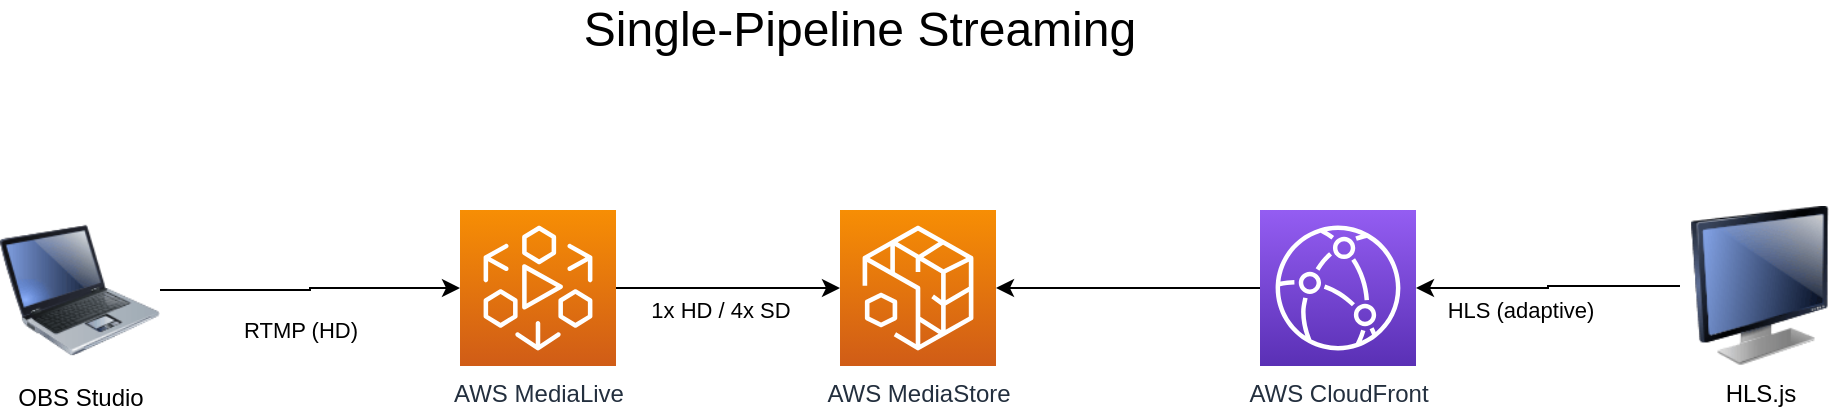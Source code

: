 <mxfile version="14.1.1" type="github">
  <diagram name="Page-1" id="9f46799a-70d6-7492-0946-bef42562c5a5">
    <mxGraphModel dx="1186" dy="1104" grid="1" gridSize="10" guides="1" tooltips="1" connect="1" arrows="1" fold="1" page="1" pageScale="1" pageWidth="1100" pageHeight="850" background="#ffffff" math="0" shadow="0">
      <root>
        <mxCell id="0" />
        <mxCell id="1" parent="0" />
        <mxCell id="1chwfoS5qHe_nQigtcef-9" style="edgeStyle=orthogonalEdgeStyle;rounded=0;orthogonalLoop=1;jettySize=auto;html=1;" edge="1" parent="1" source="1chwfoS5qHe_nQigtcef-1" target="1chwfoS5qHe_nQigtcef-3">
          <mxGeometry relative="1" as="geometry" />
        </mxCell>
        <mxCell id="1chwfoS5qHe_nQigtcef-15" value="1x HD / 4x SD" style="edgeLabel;html=1;align=center;verticalAlign=middle;resizable=0;points=[];" vertex="1" connectable="0" parent="1chwfoS5qHe_nQigtcef-9">
          <mxGeometry x="0.232" y="-2" relative="1" as="geometry">
            <mxPoint x="-17" y="9" as="offset" />
          </mxGeometry>
        </mxCell>
        <mxCell id="1chwfoS5qHe_nQigtcef-1" value="AWS MediaLive" style="outlineConnect=0;fontColor=#232F3E;gradientColor=#F78E04;gradientDirection=north;fillColor=#D05C17;strokeColor=#ffffff;dashed=0;verticalLabelPosition=bottom;verticalAlign=top;align=center;html=1;fontSize=12;fontStyle=0;aspect=fixed;shape=mxgraph.aws4.resourceIcon;resIcon=mxgraph.aws4.elemental_medialive;" vertex="1" parent="1">
          <mxGeometry x="360" y="160" width="78" height="78" as="geometry" />
        </mxCell>
        <mxCell id="1chwfoS5qHe_nQigtcef-3" value="AWS MediaStore" style="outlineConnect=0;fontColor=#232F3E;gradientColor=#F78E04;gradientDirection=north;fillColor=#D05C17;strokeColor=#ffffff;dashed=0;verticalLabelPosition=bottom;verticalAlign=top;align=center;html=1;fontSize=12;fontStyle=0;aspect=fixed;shape=mxgraph.aws4.resourceIcon;resIcon=mxgraph.aws4.elemental_mediastore;" vertex="1" parent="1">
          <mxGeometry x="550" y="160" width="78" height="78" as="geometry" />
        </mxCell>
        <mxCell id="1chwfoS5qHe_nQigtcef-12" style="edgeStyle=orthogonalEdgeStyle;rounded=0;orthogonalLoop=1;jettySize=auto;html=1;" edge="1" parent="1" source="1chwfoS5qHe_nQigtcef-4" target="1chwfoS5qHe_nQigtcef-3">
          <mxGeometry relative="1" as="geometry" />
        </mxCell>
        <mxCell id="1chwfoS5qHe_nQigtcef-4" value="AWS CloudFront" style="outlineConnect=0;fontColor=#232F3E;gradientColor=#945DF2;gradientDirection=north;fillColor=#5A30B5;strokeColor=#ffffff;dashed=0;verticalLabelPosition=bottom;verticalAlign=top;align=center;html=1;fontSize=12;fontStyle=0;aspect=fixed;shape=mxgraph.aws4.resourceIcon;resIcon=mxgraph.aws4.cloudfront;" vertex="1" parent="1">
          <mxGeometry x="760" y="160" width="78" height="78" as="geometry" />
        </mxCell>
        <mxCell id="1chwfoS5qHe_nQigtcef-11" style="edgeStyle=orthogonalEdgeStyle;rounded=0;orthogonalLoop=1;jettySize=auto;html=1;" edge="1" parent="1" source="1chwfoS5qHe_nQigtcef-5" target="1chwfoS5qHe_nQigtcef-4">
          <mxGeometry relative="1" as="geometry" />
        </mxCell>
        <mxCell id="1chwfoS5qHe_nQigtcef-14" value="HLS (adaptive)" style="edgeLabel;html=1;align=center;verticalAlign=middle;resizable=0;points=[];" vertex="1" connectable="0" parent="1chwfoS5qHe_nQigtcef-11">
          <mxGeometry x="-0.158" y="-4" relative="1" as="geometry">
            <mxPoint x="-24" y="16" as="offset" />
          </mxGeometry>
        </mxCell>
        <mxCell id="1chwfoS5qHe_nQigtcef-5" value="HLS.js" style="image;html=1;image=img/lib/clip_art/computers/Monitor_128x128.png" vertex="1" parent="1">
          <mxGeometry x="970" y="158" width="80" height="80" as="geometry" />
        </mxCell>
        <mxCell id="1chwfoS5qHe_nQigtcef-8" style="edgeStyle=orthogonalEdgeStyle;rounded=0;orthogonalLoop=1;jettySize=auto;html=1;" edge="1" parent="1" source="1chwfoS5qHe_nQigtcef-7" target="1chwfoS5qHe_nQigtcef-1">
          <mxGeometry relative="1" as="geometry" />
        </mxCell>
        <mxCell id="1chwfoS5qHe_nQigtcef-13" value="RTMP (HD)" style="edgeLabel;html=1;align=center;verticalAlign=middle;resizable=0;points=[];" vertex="1" connectable="0" parent="1chwfoS5qHe_nQigtcef-8">
          <mxGeometry x="-0.258" y="-4" relative="1" as="geometry">
            <mxPoint x="14" y="16" as="offset" />
          </mxGeometry>
        </mxCell>
        <mxCell id="1chwfoS5qHe_nQigtcef-7" value="OBS Studio" style="image;html=1;image=img/lib/clip_art/computers/Laptop_128x128.png" vertex="1" parent="1">
          <mxGeometry x="130" y="160" width="80" height="80" as="geometry" />
        </mxCell>
        <mxCell id="1chwfoS5qHe_nQigtcef-16" value="&lt;font style=&quot;font-size: 24px&quot;&gt;Single-Pipeline Streaming&lt;/font&gt;" style="text;html=1;strokeColor=none;fillColor=none;align=center;verticalAlign=middle;whiteSpace=wrap;rounded=0;" vertex="1" parent="1">
          <mxGeometry x="260" y="60" width="600" height="20" as="geometry" />
        </mxCell>
      </root>
    </mxGraphModel>
  </diagram>
</mxfile>
